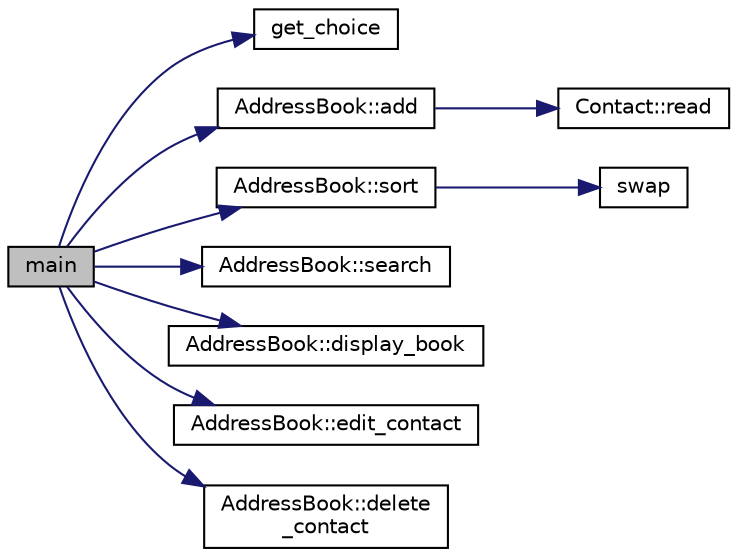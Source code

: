 digraph "main"
{
  edge [fontname="Helvetica",fontsize="10",labelfontname="Helvetica",labelfontsize="10"];
  node [fontname="Helvetica",fontsize="10",shape=record];
  rankdir="LR";
  Node1 [label="main",height=0.2,width=0.4,color="black", fillcolor="grey75", style="filled", fontcolor="black"];
  Node1 -> Node2 [color="midnightblue",fontsize="10",style="solid",fontname="Helvetica"];
  Node2 [label="get_choice",height=0.2,width=0.4,color="black", fillcolor="white", style="filled",URL="$finalLab_8cpp.html#ab967d8be99d9607ae6df7f5aba396a24"];
  Node1 -> Node3 [color="midnightblue",fontsize="10",style="solid",fontname="Helvetica"];
  Node3 [label="AddressBook::add",height=0.2,width=0.4,color="black", fillcolor="white", style="filled",URL="$classAddressBook.html#a55d96137f232d3a52ffb51917d31b32b"];
  Node3 -> Node4 [color="midnightblue",fontsize="10",style="solid",fontname="Helvetica"];
  Node4 [label="Contact::read",height=0.2,width=0.4,color="black", fillcolor="white", style="filled",URL="$classContact.html#a129d7132ff55adf52737ca7e364d6420"];
  Node1 -> Node5 [color="midnightblue",fontsize="10",style="solid",fontname="Helvetica"];
  Node5 [label="AddressBook::sort",height=0.2,width=0.4,color="black", fillcolor="white", style="filled",URL="$classAddressBook.html#a7021de85815ec3aed9d2173fc15faa9b"];
  Node5 -> Node6 [color="midnightblue",fontsize="10",style="solid",fontname="Helvetica"];
  Node6 [label="swap",height=0.2,width=0.4,color="black", fillcolor="white", style="filled",URL="$AddressBook_8cpp.html#ae299771d51ad4ea07d52fbfedb2d6e93"];
  Node1 -> Node7 [color="midnightblue",fontsize="10",style="solid",fontname="Helvetica"];
  Node7 [label="AddressBook::search",height=0.2,width=0.4,color="black", fillcolor="white", style="filled",URL="$classAddressBook.html#ae4483418575343aa8d53244365a7e475"];
  Node1 -> Node8 [color="midnightblue",fontsize="10",style="solid",fontname="Helvetica"];
  Node8 [label="AddressBook::display_book",height=0.2,width=0.4,color="black", fillcolor="white", style="filled",URL="$classAddressBook.html#ade80a4ffa27ed8a4f9c5c62372d34ea3"];
  Node1 -> Node9 [color="midnightblue",fontsize="10",style="solid",fontname="Helvetica"];
  Node9 [label="AddressBook::edit_contact",height=0.2,width=0.4,color="black", fillcolor="white", style="filled",URL="$classAddressBook.html#a524c975a4983e6a0b50f1e89acafa6bb"];
  Node1 -> Node10 [color="midnightblue",fontsize="10",style="solid",fontname="Helvetica"];
  Node10 [label="AddressBook::delete\l_contact",height=0.2,width=0.4,color="black", fillcolor="white", style="filled",URL="$classAddressBook.html#a96636dca787ba1a6e3d6ab7b8eb55e45"];
}
